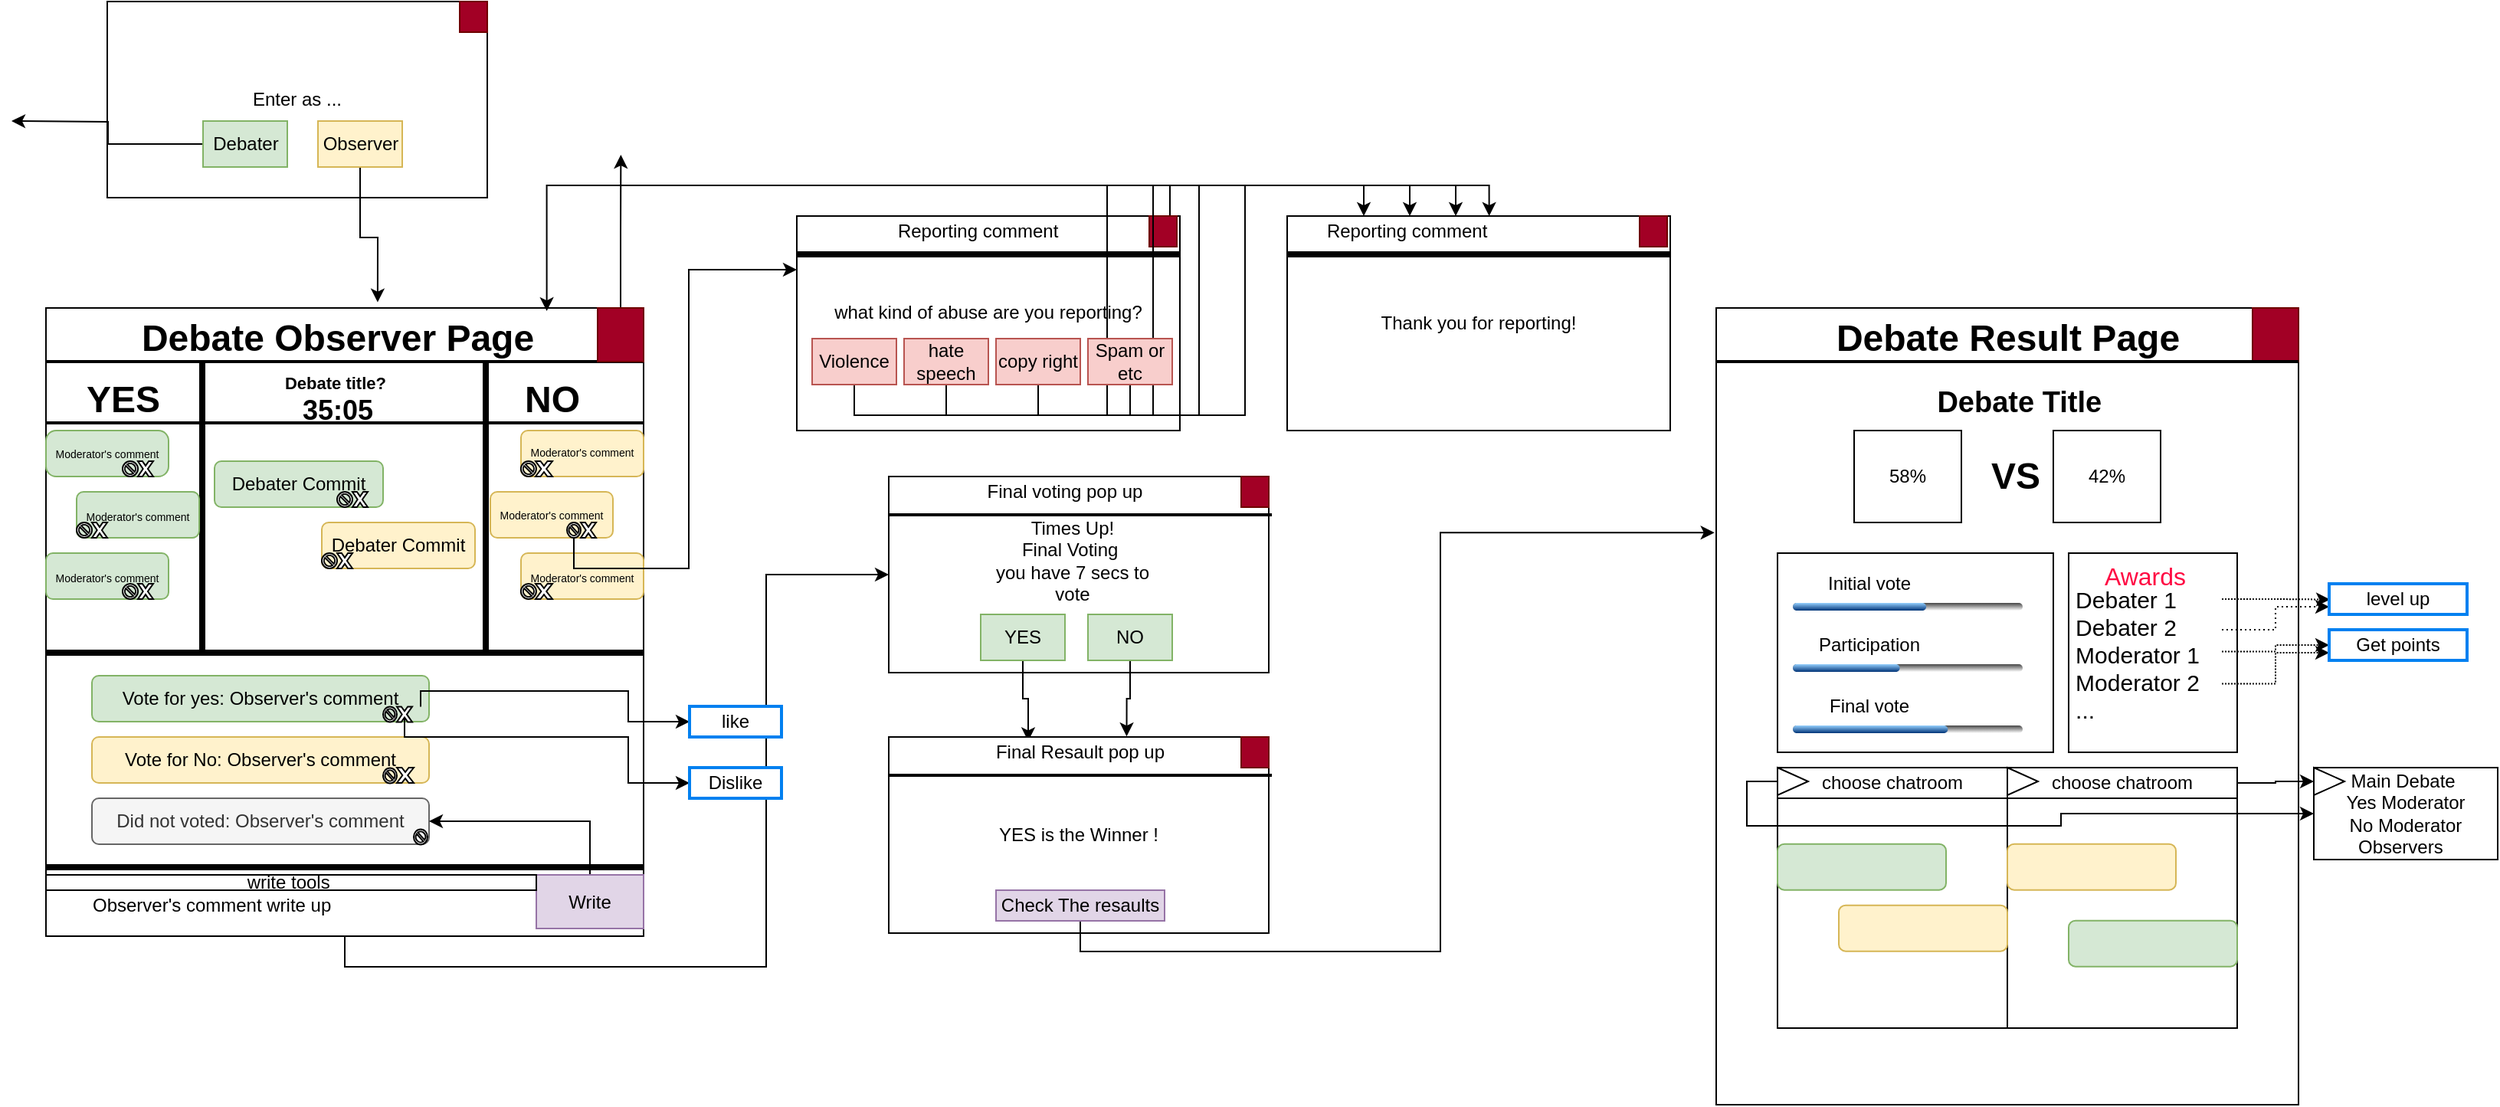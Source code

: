 <mxfile version="10.6.1" type="github"><diagram name="Page-1" id="9f46799a-70d6-7492-0946-bef42562c5a5"><mxGraphModel dx="2035" dy="1190" grid="1" gridSize="10" guides="0" tooltips="1" connect="1" arrows="1" fold="1" page="1" pageScale="1" pageWidth="1100" pageHeight="850" background="#ffffff" math="0" shadow="0"><root><mxCell id="0"/><mxCell id="1" parent="0"/><mxCell id="0BwkizLxuASDvBMF9xvJ-2" value="Enter as ..." style="rounded=0;whiteSpace=wrap;html=1;" vertex="1" parent="1"><mxGeometry x="70" y="40" width="248" height="128" as="geometry"/></mxCell><mxCell id="0BwkizLxuASDvBMF9xvJ-8" style="edgeStyle=orthogonalEdgeStyle;rounded=0;orthogonalLoop=1;jettySize=auto;html=1;exitX=0;exitY=0.5;exitDx=0;exitDy=0;" edge="1" parent="1" source="0BwkizLxuASDvBMF9xvJ-3"><mxGeometry relative="1" as="geometry"><mxPoint x="7.5" y="118" as="targetPoint"/></mxGeometry></mxCell><mxCell id="0BwkizLxuASDvBMF9xvJ-3" value="Debater" style="rounded=0;whiteSpace=wrap;html=1;fillColor=#d5e8d4;strokeColor=#82b366;" vertex="1" parent="1"><mxGeometry x="132.5" y="118" width="55" height="30" as="geometry"/></mxCell><mxCell id="0BwkizLxuASDvBMF9xvJ-64" style="edgeStyle=orthogonalEdgeStyle;rounded=0;orthogonalLoop=1;jettySize=auto;html=1;exitX=0.5;exitY=1;exitDx=0;exitDy=0;entryX=0.555;entryY=-0.009;entryDx=0;entryDy=0;entryPerimeter=0;" edge="1" parent="1" source="0BwkizLxuASDvBMF9xvJ-4" target="0BwkizLxuASDvBMF9xvJ-10"><mxGeometry relative="1" as="geometry"/></mxCell><mxCell id="0BwkizLxuASDvBMF9xvJ-4" value="Observer" style="rounded=0;whiteSpace=wrap;html=1;fillColor=#fff2cc;strokeColor=#d6b656;" vertex="1" parent="1"><mxGeometry x="207.5" y="118" width="55" height="30" as="geometry"/></mxCell><mxCell id="0BwkizLxuASDvBMF9xvJ-9" value="" style="rounded=0;whiteSpace=wrap;html=1;fillColor=#a20025;strokeColor=#6F0000;fontColor=#ffffff;" vertex="1" parent="1"><mxGeometry x="300" y="40" width="18" height="20" as="geometry"/></mxCell><mxCell id="0BwkizLxuASDvBMF9xvJ-216" style="edgeStyle=orthogonalEdgeStyle;rounded=0;orthogonalLoop=1;jettySize=auto;html=1;exitX=0.5;exitY=1;exitDx=0;exitDy=0;entryX=0;entryY=0.5;entryDx=0;entryDy=0;" edge="1" parent="1" source="0BwkizLxuASDvBMF9xvJ-10" target="0BwkizLxuASDvBMF9xvJ-102"><mxGeometry relative="1" as="geometry"/></mxCell><mxCell id="0BwkizLxuASDvBMF9xvJ-10" value="" style="rounded=0;whiteSpace=wrap;html=1;strokeColor=#000000;" vertex="1" parent="1"><mxGeometry x="30" y="240" width="390" height="410" as="geometry"/></mxCell><mxCell id="0BwkizLxuASDvBMF9xvJ-13" value="" style="line;strokeWidth=2;html=1;" vertex="1" parent="1"><mxGeometry x="30" y="270" width="390" height="10" as="geometry"/></mxCell><mxCell id="0BwkizLxuASDvBMF9xvJ-137" style="edgeStyle=orthogonalEdgeStyle;rounded=0;orthogonalLoop=1;jettySize=auto;html=1;exitX=0.5;exitY=0;exitDx=0;exitDy=0;" edge="1" parent="1" source="0BwkizLxuASDvBMF9xvJ-14"><mxGeometry relative="1" as="geometry"><mxPoint x="405.176" y="140" as="targetPoint"/></mxGeometry></mxCell><mxCell id="0BwkizLxuASDvBMF9xvJ-14" value="" style="rounded=0;whiteSpace=wrap;html=1;fillColor=#a20025;strokeColor=#6F0000;fontColor=#ffffff;" vertex="1" parent="1"><mxGeometry x="390" y="240" width="30" height="35" as="geometry"/></mxCell><mxCell id="0BwkizLxuASDvBMF9xvJ-16" value="" style="line;strokeWidth=2;html=1;" vertex="1" parent="1"><mxGeometry x="30" y="310" width="390" height="10" as="geometry"/></mxCell><mxCell id="0BwkizLxuASDvBMF9xvJ-20" value="" style="line;strokeWidth=4;html=1;perimeter=backbonePerimeter;points=[];outlineConnect=0;rotation=90;" vertex="1" parent="1"><mxGeometry x="221" y="366" width="192" height="10" as="geometry"/></mxCell><mxCell id="0BwkizLxuASDvBMF9xvJ-21" value="" style="line;strokeWidth=4;html=1;perimeter=backbonePerimeter;points=[];outlineConnect=0;rotation=90;" vertex="1" parent="1"><mxGeometry x="36" y="360" width="192" height="20" as="geometry"/></mxCell><mxCell id="0BwkizLxuASDvBMF9xvJ-22" value="" style="line;strokeWidth=4;html=1;perimeter=backbonePerimeter;points=[];outlineConnect=0;" vertex="1" parent="1"><mxGeometry x="30" y="460" width="390" height="10" as="geometry"/></mxCell><mxCell id="0BwkizLxuASDvBMF9xvJ-23" value="" style="line;strokeWidth=4;html=1;perimeter=backbonePerimeter;points=[];outlineConnect=0;" vertex="1" parent="1"><mxGeometry x="30" y="600" width="390" height="10" as="geometry"/></mxCell><mxCell id="0BwkizLxuASDvBMF9xvJ-24" value="Vote for yes: Observer's comment" style="rounded=1;whiteSpace=wrap;html=1;strokeColor=#82b366;fillColor=#d5e8d4;" vertex="1" parent="1"><mxGeometry x="60" y="480" width="220" height="30" as="geometry"/></mxCell><mxCell id="0BwkizLxuASDvBMF9xvJ-25" value="&lt;div style=&quot;text-align: left&quot;&gt;&lt;span&gt;Vote for No: Observer's comment&lt;/span&gt;&lt;/div&gt;" style="rounded=1;whiteSpace=wrap;html=1;strokeColor=#d6b656;fillColor=#fff2cc;" vertex="1" parent="1"><mxGeometry x="60" y="520" width="220" height="30" as="geometry"/></mxCell><mxCell id="0BwkizLxuASDvBMF9xvJ-26" value="&lt;span&gt;Did not voted: Observer's comment&lt;/span&gt;" style="rounded=1;whiteSpace=wrap;html=1;strokeColor=#666666;fillColor=#f5f5f5;fontColor=#333333;" vertex="1" parent="1"><mxGeometry x="60" y="560" width="220" height="30" as="geometry"/></mxCell><mxCell id="0BwkizLxuASDvBMF9xvJ-28" value="&lt;font style=&quot;font-size: 7px ; line-height: 300%&quot;&gt;Moderator's comment&lt;/font&gt;" style="rounded=1;whiteSpace=wrap;html=1;strokeColor=#82b366;fillColor=#d5e8d4;arcSize=22;" vertex="1" parent="1"><mxGeometry x="30" y="320" width="80" height="30" as="geometry"/></mxCell><mxCell id="0BwkizLxuASDvBMF9xvJ-48" value="&lt;font style=&quot;font-size: 7px&quot;&gt;Moderator's comment&lt;/font&gt;" style="rounded=1;whiteSpace=wrap;html=1;strokeColor=#82b366;fillColor=#d5e8d4;" vertex="1" parent="1"><mxGeometry x="30" y="400" width="80" height="30" as="geometry"/></mxCell><mxCell id="0BwkizLxuASDvBMF9xvJ-29" value="&lt;span style=&quot;font-size: 7px ; line-height: 180%&quot;&gt;Moderator's comment&lt;/span&gt;" style="rounded=1;whiteSpace=wrap;html=1;strokeColor=#82b366;fillColor=#d5e8d4;" vertex="1" parent="1"><mxGeometry x="50" y="360" width="80" height="30" as="geometry"/></mxCell><mxCell id="0BwkizLxuASDvBMF9xvJ-32" value="Debater Commit" style="rounded=1;whiteSpace=wrap;html=1;strokeColor=#82b366;fillColor=#d5e8d4;" vertex="1" parent="1"><mxGeometry x="140" y="340" width="110" height="30" as="geometry"/></mxCell><mxCell id="0BwkizLxuASDvBMF9xvJ-33" value="&lt;span&gt;Debater Commit&lt;/span&gt;" style="rounded=1;whiteSpace=wrap;html=1;strokeColor=#d6b656;fillColor=#fff2cc;" vertex="1" parent="1"><mxGeometry x="210" y="380" width="100" height="30" as="geometry"/></mxCell><mxCell id="0BwkizLxuASDvBMF9xvJ-35" value="" style="rounded=0;whiteSpace=wrap;html=1;strokeColor=#000000;" vertex="1" parent="1"><mxGeometry x="1120" y="240" width="380" height="520" as="geometry"/></mxCell><mxCell id="0BwkizLxuASDvBMF9xvJ-65" style="edgeStyle=orthogonalEdgeStyle;rounded=0;orthogonalLoop=1;jettySize=auto;html=1;exitX=0.5;exitY=0;exitDx=0;exitDy=0;entryX=1;entryY=0.5;entryDx=0;entryDy=0;" edge="1" parent="1" source="0BwkizLxuASDvBMF9xvJ-36" target="0BwkizLxuASDvBMF9xvJ-26"><mxGeometry relative="1" as="geometry"/></mxCell><mxCell id="0BwkizLxuASDvBMF9xvJ-36" value="Write" style="rounded=0;whiteSpace=wrap;html=1;fillColor=#e1d5e7;strokeColor=#9673a6;" vertex="1" parent="1"><mxGeometry x="350" y="610" width="70" height="35" as="geometry"/></mxCell><mxCell id="0BwkizLxuASDvBMF9xvJ-37" value="" style="rounded=0;whiteSpace=wrap;html=1;fillColor=#a20025;strokeColor=#6F0000;fontColor=#ffffff;" vertex="1" parent="1"><mxGeometry x="1470" y="240" width="30" height="35" as="geometry"/></mxCell><mxCell id="0BwkizLxuASDvBMF9xvJ-38" value="write tools&amp;nbsp;" style="rounded=0;whiteSpace=wrap;html=1;strokeColor=#000000;" vertex="1" parent="1"><mxGeometry x="30" y="610" width="320" height="10" as="geometry"/></mxCell><mxCell id="0BwkizLxuASDvBMF9xvJ-42" value="YES" style="text;strokeColor=none;fillColor=none;html=1;fontSize=24;fontStyle=1;verticalAlign=middle;align=center;" vertex="1" parent="1"><mxGeometry x="30" y="280" width="100" height="40" as="geometry"/></mxCell><mxCell id="0BwkizLxuASDvBMF9xvJ-43" value="NO" style="text;strokeColor=none;fillColor=none;html=1;fontSize=24;fontStyle=1;verticalAlign=middle;align=center;" vertex="1" parent="1"><mxGeometry x="310" y="280" width="100" height="40" as="geometry"/></mxCell><mxCell id="0BwkizLxuASDvBMF9xvJ-44" value="&lt;font style=&quot;font-size: 18px&quot;&gt;35:05&lt;/font&gt;" style="text;strokeColor=none;fillColor=none;html=1;fontSize=24;fontStyle=1;verticalAlign=middle;align=center;" vertex="1" parent="1"><mxGeometry x="190" y="290" width="60" height="30" as="geometry"/></mxCell><mxCell id="0BwkizLxuASDvBMF9xvJ-45" value="&lt;font style=&quot;font-size: 11px&quot;&gt;Debate title?&amp;nbsp;&lt;/font&gt;" style="text;strokeColor=none;fillColor=none;html=1;fontSize=24;fontStyle=1;verticalAlign=middle;align=center;" vertex="1" parent="1"><mxGeometry x="170" y="280" width="100" height="10" as="geometry"/></mxCell><mxCell id="0BwkizLxuASDvBMF9xvJ-51" value="&lt;font style=&quot;font-size: 7px ; line-height: 260%&quot;&gt;Moderator's comment&lt;/font&gt;" style="rounded=1;whiteSpace=wrap;html=1;strokeColor=#d6b656;fillColor=#fff2cc;" vertex="1" parent="1"><mxGeometry x="340" y="320" width="80" height="30" as="geometry"/></mxCell><mxCell id="0BwkizLxuASDvBMF9xvJ-52" value="&lt;font style=&quot;font-size: 7px ; line-height: 200%&quot;&gt;Moderator's comment&lt;/font&gt;" style="rounded=1;whiteSpace=wrap;html=1;strokeColor=#d6b656;fillColor=#fff2cc;" vertex="1" parent="1"><mxGeometry x="340" y="400" width="80" height="30" as="geometry"/></mxCell><mxCell id="0BwkizLxuASDvBMF9xvJ-53" value="&lt;span style=&quot;font-size: 7px ; line-height: 220%&quot;&gt;Moderator's comment&lt;/span&gt;" style="rounded=1;whiteSpace=wrap;html=1;strokeColor=#d6b656;fillColor=#fff2cc;" vertex="1" parent="1"><mxGeometry x="320" y="360" width="80" height="30" as="geometry"/></mxCell><mxCell id="0BwkizLxuASDvBMF9xvJ-62" value="Observer's comment write up&amp;nbsp;" style="text;html=1;strokeColor=none;fillColor=none;align=center;verticalAlign=middle;whiteSpace=wrap;rounded=0;" vertex="1" parent="1"><mxGeometry x="40" y="620" width="200" height="20" as="geometry"/></mxCell><mxCell id="0BwkizLxuASDvBMF9xvJ-67" value="" style="verticalLabelPosition=bottom;verticalAlign=top;html=1;shape=mxgraph.basic.x;strokeColor=#000000;" vertex="1" parent="1"><mxGeometry x="230" y="360" width="10" height="10" as="geometry"/></mxCell><mxCell id="0BwkizLxuASDvBMF9xvJ-68" value="" style="verticalLabelPosition=bottom;verticalAlign=top;html=1;shape=mxgraph.basic.no_symbol;strokeColor=#000000;" vertex="1" parent="1"><mxGeometry x="220" y="360" width="10" height="10" as="geometry"/></mxCell><mxCell id="0BwkizLxuASDvBMF9xvJ-69" value="" style="shape=image;html=1;verticalAlign=top;verticalLabelPosition=bottom;labelBackgroundColor=#ffffff;imageAspect=0;aspect=fixed;image=https://cdn2.iconfinder.com/data/icons/flat-ui-icons-24-px/24/checkmark-24-128.png;strokeColor=#000000;" vertex="1" parent="1"><mxGeometry x="240" y="360" width="10" height="10" as="geometry"/></mxCell><mxCell id="0BwkizLxuASDvBMF9xvJ-70" value="" style="verticalLabelPosition=bottom;verticalAlign=top;html=1;shape=mxgraph.basic.x;strokeColor=#000000;" vertex="1" parent="1"><mxGeometry x="220" y="400" width="10" height="10" as="geometry"/></mxCell><mxCell id="0BwkizLxuASDvBMF9xvJ-71" value="" style="verticalLabelPosition=bottom;verticalAlign=top;html=1;shape=mxgraph.basic.no_symbol;strokeColor=#000000;" vertex="1" parent="1"><mxGeometry x="210" y="400" width="10" height="10" as="geometry"/></mxCell><mxCell id="0BwkizLxuASDvBMF9xvJ-72" value="" style="shape=image;html=1;verticalAlign=top;verticalLabelPosition=bottom;labelBackgroundColor=#ffffff;imageAspect=0;aspect=fixed;image=https://cdn2.iconfinder.com/data/icons/flat-ui-icons-24-px/24/checkmark-24-128.png;strokeColor=#000000;" vertex="1" parent="1"><mxGeometry x="230" y="400" width="10" height="10" as="geometry"/></mxCell><mxCell id="0BwkizLxuASDvBMF9xvJ-73" value="" style="verticalLabelPosition=bottom;verticalAlign=top;html=1;shape=mxgraph.basic.x;strokeColor=#000000;" vertex="1" parent="1"><mxGeometry x="60" y="380" width="10" height="10" as="geometry"/></mxCell><mxCell id="0BwkizLxuASDvBMF9xvJ-74" value="" style="verticalLabelPosition=bottom;verticalAlign=top;html=1;shape=mxgraph.basic.no_symbol;strokeColor=#000000;" vertex="1" parent="1"><mxGeometry x="50" y="380" width="10" height="10" as="geometry"/></mxCell><mxCell id="0BwkizLxuASDvBMF9xvJ-75" value="" style="shape=image;html=1;verticalAlign=top;verticalLabelPosition=bottom;labelBackgroundColor=#ffffff;imageAspect=0;aspect=fixed;image=https://cdn2.iconfinder.com/data/icons/flat-ui-icons-24-px/24/checkmark-24-128.png;strokeColor=#000000;" vertex="1" parent="1"><mxGeometry x="70" y="380" width="10" height="10" as="geometry"/></mxCell><mxCell id="0BwkizLxuASDvBMF9xvJ-77" value="" style="verticalLabelPosition=bottom;verticalAlign=top;html=1;shape=mxgraph.basic.x;strokeColor=#000000;" vertex="1" parent="1"><mxGeometry x="90" y="340" width="10" height="10" as="geometry"/></mxCell><mxCell id="0BwkizLxuASDvBMF9xvJ-78" value="" style="verticalLabelPosition=bottom;verticalAlign=top;html=1;shape=mxgraph.basic.no_symbol;strokeColor=#000000;" vertex="1" parent="1"><mxGeometry x="80" y="340" width="10" height="10" as="geometry"/></mxCell><mxCell id="0BwkizLxuASDvBMF9xvJ-79" value="" style="shape=image;html=1;verticalAlign=top;verticalLabelPosition=bottom;labelBackgroundColor=#ffffff;imageAspect=0;aspect=fixed;image=https://cdn2.iconfinder.com/data/icons/flat-ui-icons-24-px/24/checkmark-24-128.png;strokeColor=#000000;" vertex="1" parent="1"><mxGeometry x="100" y="340" width="10" height="10" as="geometry"/></mxCell><mxCell id="0BwkizLxuASDvBMF9xvJ-80" value="" style="verticalLabelPosition=bottom;verticalAlign=top;html=1;shape=mxgraph.basic.x;strokeColor=#000000;" vertex="1" parent="1"><mxGeometry x="90" y="420" width="10" height="10" as="geometry"/></mxCell><mxCell id="0BwkizLxuASDvBMF9xvJ-81" value="" style="verticalLabelPosition=bottom;verticalAlign=top;html=1;shape=mxgraph.basic.no_symbol;strokeColor=#000000;" vertex="1" parent="1"><mxGeometry x="80" y="420" width="10" height="10" as="geometry"/></mxCell><mxCell id="0BwkizLxuASDvBMF9xvJ-82" value="" style="shape=image;html=1;verticalAlign=top;verticalLabelPosition=bottom;labelBackgroundColor=#ffffff;imageAspect=0;aspect=fixed;image=https://cdn2.iconfinder.com/data/icons/flat-ui-icons-24-px/24/checkmark-24-128.png;strokeColor=#000000;" vertex="1" parent="1"><mxGeometry x="100" y="420" width="10" height="10" as="geometry"/></mxCell><mxCell id="0BwkizLxuASDvBMF9xvJ-83" value="" style="verticalLabelPosition=bottom;verticalAlign=top;html=1;shape=mxgraph.basic.x;strokeColor=#000000;" vertex="1" parent="1"><mxGeometry x="349.5" y="340" width="11" height="10" as="geometry"/></mxCell><mxCell id="0BwkizLxuASDvBMF9xvJ-84" value="" style="verticalLabelPosition=bottom;verticalAlign=top;html=1;shape=mxgraph.basic.no_symbol;strokeColor=#000000;" vertex="1" parent="1"><mxGeometry x="339.944" y="340" width="10" height="10" as="geometry"/></mxCell><mxCell id="0BwkizLxuASDvBMF9xvJ-85" value="" style="shape=image;html=1;verticalAlign=top;verticalLabelPosition=bottom;labelBackgroundColor=#ffffff;imageAspect=0;aspect=fixed;image=https://cdn2.iconfinder.com/data/icons/flat-ui-icons-24-px/24/checkmark-24-128.png;strokeColor=#000000;" vertex="1" parent="1"><mxGeometry x="359.944" y="340" width="10" height="10" as="geometry"/></mxCell><mxCell id="0BwkizLxuASDvBMF9xvJ-224" style="edgeStyle=orthogonalEdgeStyle;rounded=0;orthogonalLoop=1;jettySize=auto;html=1;exitX=0.5;exitY=0.71;exitDx=0;exitDy=0;exitPerimeter=0;entryX=0;entryY=0.5;entryDx=0;entryDy=0;" edge="1" parent="1" source="0BwkizLxuASDvBMF9xvJ-86" target="0BwkizLxuASDvBMF9xvJ-219"><mxGeometry relative="1" as="geometry"><Array as="points"><mxPoint x="264" y="520"/><mxPoint x="410" y="520"/><mxPoint x="410" y="550"/></Array></mxGeometry></mxCell><mxCell id="0BwkizLxuASDvBMF9xvJ-86" value="" style="verticalLabelPosition=bottom;verticalAlign=top;html=1;shape=mxgraph.basic.x;strokeColor=#000000;" vertex="1" parent="1"><mxGeometry x="259" y="500.222" width="10" height="10" as="geometry"/></mxCell><mxCell id="0BwkizLxuASDvBMF9xvJ-87" value="" style="verticalLabelPosition=bottom;verticalAlign=top;html=1;shape=mxgraph.basic.no_symbol;strokeColor=#000000;" vertex="1" parent="1"><mxGeometry x="250" y="500.222" width="9" height="10" as="geometry"/></mxCell><mxCell id="0BwkizLxuASDvBMF9xvJ-223" style="edgeStyle=orthogonalEdgeStyle;rounded=0;orthogonalLoop=1;jettySize=auto;html=1;exitX=0.5;exitY=0;exitDx=0;exitDy=0;" edge="1" parent="1" source="0BwkizLxuASDvBMF9xvJ-88" target="0BwkizLxuASDvBMF9xvJ-218"><mxGeometry relative="1" as="geometry"><Array as="points"><mxPoint x="274" y="490"/><mxPoint x="410" y="490"/><mxPoint x="410" y="510"/></Array></mxGeometry></mxCell><mxCell id="0BwkizLxuASDvBMF9xvJ-88" value="" style="shape=image;html=1;verticalAlign=top;verticalLabelPosition=bottom;labelBackgroundColor=#ffffff;imageAspect=0;aspect=fixed;image=https://cdn2.iconfinder.com/data/icons/flat-ui-icons-24-px/24/checkmark-24-128.png;strokeColor=#000000;" vertex="1" parent="1"><mxGeometry x="269" y="500.222" width="11" height="11" as="geometry"/></mxCell><mxCell id="0BwkizLxuASDvBMF9xvJ-89" value="" style="verticalLabelPosition=bottom;verticalAlign=top;html=1;shape=mxgraph.basic.x;strokeColor=#000000;" vertex="1" parent="1"><mxGeometry x="349.5" y="420" width="11" height="10" as="geometry"/></mxCell><mxCell id="0BwkizLxuASDvBMF9xvJ-90" value="" style="verticalLabelPosition=bottom;verticalAlign=top;html=1;shape=mxgraph.basic.no_symbol;strokeColor=#000000;" vertex="1" parent="1"><mxGeometry x="339.944" y="420" width="10" height="10" as="geometry"/></mxCell><mxCell id="0BwkizLxuASDvBMF9xvJ-91" value="" style="shape=image;html=1;verticalAlign=top;verticalLabelPosition=bottom;labelBackgroundColor=#ffffff;imageAspect=0;aspect=fixed;image=https://cdn2.iconfinder.com/data/icons/flat-ui-icons-24-px/24/checkmark-24-128.png;strokeColor=#000000;" vertex="1" parent="1"><mxGeometry x="359.944" y="420" width="10" height="10" as="geometry"/></mxCell><mxCell id="0BwkizLxuASDvBMF9xvJ-92" value="" style="shape=image;html=1;verticalAlign=top;verticalLabelPosition=bottom;labelBackgroundColor=#ffffff;imageAspect=0;aspect=fixed;image=https://cdn2.iconfinder.com/data/icons/flat-ui-icons-24-px/24/checkmark-24-128.png;strokeColor=#000000;" vertex="1" parent="1"><mxGeometry x="389" y="380" width="11" height="11" as="geometry"/></mxCell><mxCell id="0BwkizLxuASDvBMF9xvJ-112" style="edgeStyle=orthogonalEdgeStyle;rounded=0;orthogonalLoop=1;jettySize=auto;html=1;exitX=0.5;exitY=1;exitDx=0;exitDy=0;exitPerimeter=0;entryX=0;entryY=0.25;entryDx=0;entryDy=0;" edge="1" parent="1" source="0BwkizLxuASDvBMF9xvJ-93" target="0BwkizLxuASDvBMF9xvJ-113"><mxGeometry relative="1" as="geometry"><mxPoint x="490" y="430" as="targetPoint"/></mxGeometry></mxCell><mxCell id="0BwkizLxuASDvBMF9xvJ-93" value="" style="verticalLabelPosition=bottom;verticalAlign=top;html=1;shape=mxgraph.basic.no_symbol;strokeColor=#000000;" vertex="1" parent="1"><mxGeometry x="370" y="380" width="9" height="10" as="geometry"/></mxCell><mxCell id="0BwkizLxuASDvBMF9xvJ-94" value="" style="verticalLabelPosition=bottom;verticalAlign=top;html=1;shape=mxgraph.basic.x;strokeColor=#000000;" vertex="1" parent="1"><mxGeometry x="379" y="380" width="10" height="10" as="geometry"/></mxCell><mxCell id="0BwkizLxuASDvBMF9xvJ-95" value="" style="verticalLabelPosition=bottom;verticalAlign=top;html=1;shape=mxgraph.basic.x;strokeColor=#000000;" vertex="1" parent="1"><mxGeometry x="259" y="540" width="11" height="10" as="geometry"/></mxCell><mxCell id="0BwkizLxuASDvBMF9xvJ-96" value="" style="verticalLabelPosition=bottom;verticalAlign=top;html=1;shape=mxgraph.basic.no_symbol;strokeColor=#000000;" vertex="1" parent="1"><mxGeometry x="250" y="540.222" width="9" height="10" as="geometry"/></mxCell><mxCell id="0BwkizLxuASDvBMF9xvJ-97" value="" style="shape=image;html=1;verticalAlign=top;verticalLabelPosition=bottom;labelBackgroundColor=#ffffff;imageAspect=0;aspect=fixed;image=https://cdn2.iconfinder.com/data/icons/flat-ui-icons-24-px/24/checkmark-24-128.png;strokeColor=#000000;" vertex="1" parent="1"><mxGeometry x="269" y="540.222" width="11" height="11" as="geometry"/></mxCell><mxCell id="0BwkizLxuASDvBMF9xvJ-98" value="" style="verticalLabelPosition=bottom;verticalAlign=top;html=1;shape=mxgraph.basic.no_symbol;strokeColor=#000000;" vertex="1" parent="1"><mxGeometry x="270" y="580.222" width="9" height="10" as="geometry"/></mxCell><mxCell id="0BwkizLxuASDvBMF9xvJ-102" value="&lt;p style=&quot;line-height: 130%&quot;&gt;&lt;br&gt;&lt;/p&gt;" style="rounded=0;whiteSpace=wrap;html=1;" vertex="1" parent="1"><mxGeometry x="580" y="350" width="248" height="128" as="geometry"/></mxCell><mxCell id="0BwkizLxuASDvBMF9xvJ-146" style="edgeStyle=orthogonalEdgeStyle;rounded=0;orthogonalLoop=1;jettySize=auto;html=1;exitX=0.5;exitY=1;exitDx=0;exitDy=0;entryX=0.678;entryY=-0.02;entryDx=0;entryDy=0;entryPerimeter=0;" edge="1" parent="1" source="0BwkizLxuASDvBMF9xvJ-103" target="0BwkizLxuASDvBMF9xvJ-143"><mxGeometry relative="1" as="geometry"/></mxCell><mxCell id="0BwkizLxuASDvBMF9xvJ-103" value="NO" style="rounded=0;whiteSpace=wrap;html=1;fillColor=#d5e8d4;strokeColor=#82b366;" vertex="1" parent="1"><mxGeometry x="710" y="440" width="55" height="30" as="geometry"/></mxCell><mxCell id="0BwkizLxuASDvBMF9xvJ-145" style="edgeStyle=orthogonalEdgeStyle;rounded=0;orthogonalLoop=1;jettySize=auto;html=1;exitX=0.5;exitY=1;exitDx=0;exitDy=0;entryX=0.3;entryY=0.137;entryDx=0;entryDy=0;entryPerimeter=0;" edge="1" parent="1" source="0BwkizLxuASDvBMF9xvJ-104" target="0BwkizLxuASDvBMF9xvJ-143"><mxGeometry relative="1" as="geometry"/></mxCell><mxCell id="0BwkizLxuASDvBMF9xvJ-104" value="YES" style="rounded=0;whiteSpace=wrap;html=1;fillColor=#d5e8d4;strokeColor=#82b366;" vertex="1" parent="1"><mxGeometry x="640" y="440" width="55" height="30" as="geometry"/></mxCell><mxCell id="0BwkizLxuASDvBMF9xvJ-107" value="Times Up!&lt;br&gt;Final Voting&amp;nbsp;&lt;br&gt;you have 7 secs to vote&lt;br&gt;" style="text;html=1;strokeColor=none;fillColor=none;align=center;verticalAlign=middle;whiteSpace=wrap;rounded=0;" vertex="1" parent="1"><mxGeometry x="640" y="380" width="120" height="50" as="geometry"/></mxCell><mxCell id="0BwkizLxuASDvBMF9xvJ-109" value="" style="rounded=0;whiteSpace=wrap;html=1;fillColor=#a20025;strokeColor=#6F0000;fontColor=#ffffff;" vertex="1" parent="1"><mxGeometry x="810" y="350" width="18" height="20" as="geometry"/></mxCell><mxCell id="0BwkizLxuASDvBMF9xvJ-110" value="&lt;p style=&quot;line-height: 130%&quot;&gt;YES is the Winner !&lt;/p&gt;" style="rounded=0;whiteSpace=wrap;html=1;" vertex="1" parent="1"><mxGeometry x="580" y="520" width="248" height="128" as="geometry"/></mxCell><mxCell id="0BwkizLxuASDvBMF9xvJ-113" value="what kind of abuse are you reporting?&lt;br&gt;&amp;nbsp;" style="rounded=0;whiteSpace=wrap;html=1;strokeColor=#000000;" vertex="1" parent="1"><mxGeometry x="520" y="180" width="250" height="140" as="geometry"/></mxCell><mxCell id="0BwkizLxuASDvBMF9xvJ-116" value="" style="rounded=0;whiteSpace=wrap;html=1;fillColor=#a20025;strokeColor=#6F0000;fontColor=#ffffff;" vertex="1" parent="1"><mxGeometry x="810" y="520" width="18" height="20" as="geometry"/></mxCell><mxCell id="0BwkizLxuASDvBMF9xvJ-138" style="edgeStyle=orthogonalEdgeStyle;rounded=0;orthogonalLoop=1;jettySize=auto;html=1;exitX=0.75;exitY=0;exitDx=0;exitDy=0;entryX=0.838;entryY=0.005;entryDx=0;entryDy=0;entryPerimeter=0;" edge="1" parent="1" source="0BwkizLxuASDvBMF9xvJ-117" target="0BwkizLxuASDvBMF9xvJ-10"><mxGeometry relative="1" as="geometry"/></mxCell><mxCell id="0BwkizLxuASDvBMF9xvJ-117" value="" style="rounded=0;whiteSpace=wrap;html=1;fillColor=#a20025;strokeColor=#6F0000;fontColor=#ffffff;" vertex="1" parent="1"><mxGeometry x="750" y="180" width="18" height="20" as="geometry"/></mxCell><mxCell id="0BwkizLxuASDvBMF9xvJ-131" style="edgeStyle=orthogonalEdgeStyle;rounded=0;orthogonalLoop=1;jettySize=auto;html=1;exitX=0.5;exitY=1;exitDx=0;exitDy=0;entryX=0.25;entryY=0;entryDx=0;entryDy=0;" edge="1" parent="1" source="0BwkizLxuASDvBMF9xvJ-118" target="0BwkizLxuASDvBMF9xvJ-130"><mxGeometry relative="1" as="geometry"/></mxCell><mxCell id="0BwkizLxuASDvBMF9xvJ-118" value="Violence" style="rounded=0;whiteSpace=wrap;html=1;fillColor=#f8cecc;strokeColor=#b85450;" vertex="1" parent="1"><mxGeometry x="530" y="260" width="55" height="30" as="geometry"/></mxCell><mxCell id="0BwkizLxuASDvBMF9xvJ-132" style="edgeStyle=orthogonalEdgeStyle;rounded=0;orthogonalLoop=1;jettySize=auto;html=1;exitX=0.5;exitY=1;exitDx=0;exitDy=0;entryX=0.5;entryY=0;entryDx=0;entryDy=0;" edge="1" parent="1" source="0BwkizLxuASDvBMF9xvJ-119" target="0BwkizLxuASDvBMF9xvJ-130"><mxGeometry relative="1" as="geometry"/></mxCell><mxCell id="0BwkizLxuASDvBMF9xvJ-119" value="hate speech" style="rounded=0;whiteSpace=wrap;html=1;fillColor=#f8cecc;strokeColor=#b85450;" vertex="1" parent="1"><mxGeometry x="590" y="260" width="55" height="30" as="geometry"/></mxCell><mxCell id="0BwkizLxuASDvBMF9xvJ-134" style="edgeStyle=orthogonalEdgeStyle;rounded=0;orthogonalLoop=1;jettySize=auto;html=1;exitX=0.5;exitY=1;exitDx=0;exitDy=0;entryX=0.75;entryY=0;entryDx=0;entryDy=0;" edge="1" parent="1" source="0BwkizLxuASDvBMF9xvJ-120" target="0BwkizLxuASDvBMF9xvJ-130"><mxGeometry relative="1" as="geometry"/></mxCell><mxCell id="0BwkizLxuASDvBMF9xvJ-120" value="copy right" style="rounded=0;whiteSpace=wrap;html=1;fillColor=#f8cecc;strokeColor=#b85450;" vertex="1" parent="1"><mxGeometry x="650" y="260" width="55" height="30" as="geometry"/></mxCell><mxCell id="0BwkizLxuASDvBMF9xvJ-121" value="Thank you for reporting!" style="rounded=0;whiteSpace=wrap;html=1;strokeColor=#000000;" vertex="1" parent="1"><mxGeometry x="840" y="180" width="250" height="140" as="geometry"/></mxCell><mxCell id="0BwkizLxuASDvBMF9xvJ-122" value="" style="rounded=0;whiteSpace=wrap;html=1;fillColor=#a20025;strokeColor=#6F0000;fontColor=#ffffff;" vertex="1" parent="1"><mxGeometry x="1070" y="180" width="18" height="20" as="geometry"/></mxCell><mxCell id="0BwkizLxuASDvBMF9xvJ-136" style="edgeStyle=orthogonalEdgeStyle;rounded=0;orthogonalLoop=1;jettySize=auto;html=1;exitX=0.5;exitY=1;exitDx=0;exitDy=0;entryX=0.932;entryY=0;entryDx=0;entryDy=0;entryPerimeter=0;" edge="1" parent="1" source="0BwkizLxuASDvBMF9xvJ-126" target="0BwkizLxuASDvBMF9xvJ-130"><mxGeometry relative="1" as="geometry"/></mxCell><mxCell id="0BwkizLxuASDvBMF9xvJ-126" value="Spam or etc" style="rounded=0;whiteSpace=wrap;html=1;fillColor=#f8cecc;strokeColor=#b85450;" vertex="1" parent="1"><mxGeometry x="710" y="260" width="55" height="30" as="geometry"/></mxCell><mxCell id="0BwkizLxuASDvBMF9xvJ-127" value="" style="line;strokeWidth=4;html=1;perimeter=backbonePerimeter;points=[];outlineConnect=0;" vertex="1" parent="1"><mxGeometry x="520" y="200" width="250" height="10" as="geometry"/></mxCell><mxCell id="0BwkizLxuASDvBMF9xvJ-128" value="" style="line;strokeWidth=4;html=1;perimeter=backbonePerimeter;points=[];outlineConnect=0;" vertex="1" parent="1"><mxGeometry x="840" y="200" width="250" height="10" as="geometry"/></mxCell><mxCell id="0BwkizLxuASDvBMF9xvJ-129" value="Reporting comment&amp;nbsp;" style="text;html=1;strokeColor=none;fillColor=none;align=center;verticalAlign=middle;whiteSpace=wrap;rounded=0;" vertex="1" parent="1"><mxGeometry x="580" y="180" width="120" height="20" as="geometry"/></mxCell><mxCell id="0BwkizLxuASDvBMF9xvJ-130" value="Reporting comment&amp;nbsp;" style="text;html=1;strokeColor=none;fillColor=none;align=center;verticalAlign=middle;whiteSpace=wrap;rounded=0;" vertex="1" parent="1"><mxGeometry x="860" y="180" width="120" height="20" as="geometry"/></mxCell><mxCell id="0BwkizLxuASDvBMF9xvJ-140" value="" style="line;strokeWidth=2;html=1;" vertex="1" parent="1"><mxGeometry x="580" y="370" width="250" height="10" as="geometry"/></mxCell><mxCell id="0BwkizLxuASDvBMF9xvJ-141" value="" style="line;strokeWidth=2;html=1;" vertex="1" parent="1"><mxGeometry x="580" y="540" width="250" height="10" as="geometry"/></mxCell><mxCell id="0BwkizLxuASDvBMF9xvJ-142" value="Final voting pop up" style="text;html=1;strokeColor=none;fillColor=none;align=center;verticalAlign=middle;whiteSpace=wrap;rounded=0;" vertex="1" parent="1"><mxGeometry x="610" y="350" width="170" height="20" as="geometry"/></mxCell><mxCell id="0BwkizLxuASDvBMF9xvJ-143" value="Final Resault pop up" style="text;html=1;strokeColor=none;fillColor=none;align=center;verticalAlign=middle;whiteSpace=wrap;rounded=0;" vertex="1" parent="1"><mxGeometry x="620" y="520" width="170" height="20" as="geometry"/></mxCell><mxCell id="0BwkizLxuASDvBMF9xvJ-147" style="edgeStyle=orthogonalEdgeStyle;rounded=0;orthogonalLoop=1;jettySize=auto;html=1;exitX=0.5;exitY=1;exitDx=0;exitDy=0;entryX=-0.003;entryY=0.282;entryDx=0;entryDy=0;entryPerimeter=0;" edge="1" parent="1" source="0BwkizLxuASDvBMF9xvJ-144" target="0BwkizLxuASDvBMF9xvJ-35"><mxGeometry relative="1" as="geometry"/></mxCell><mxCell id="0BwkizLxuASDvBMF9xvJ-144" value="Check The resaults" style="rounded=0;whiteSpace=wrap;html=1;strokeColor=#9673a6;fillColor=#e1d5e7;" vertex="1" parent="1"><mxGeometry x="650" y="620" width="110" height="20" as="geometry"/></mxCell><mxCell id="0BwkizLxuASDvBMF9xvJ-148" value="" style="line;strokeWidth=2;html=1;" vertex="1" parent="1"><mxGeometry x="1120" y="270" width="380" height="10" as="geometry"/></mxCell><mxCell id="0BwkizLxuASDvBMF9xvJ-149" value="Debate Result Page" style="text;strokeColor=none;fillColor=none;html=1;fontSize=24;fontStyle=1;verticalAlign=middle;align=center;" vertex="1" parent="1"><mxGeometry x="1220" y="240" width="180" height="40" as="geometry"/></mxCell><mxCell id="0BwkizLxuASDvBMF9xvJ-150" value="Debate Observer Page" style="text;strokeColor=none;fillColor=none;html=1;fontSize=24;fontStyle=1;verticalAlign=middle;align=center;" vertex="1" parent="1"><mxGeometry x="170" y="240" width="100" height="40" as="geometry"/></mxCell><mxCell id="0BwkizLxuASDvBMF9xvJ-153" value="58%" style="rounded=0;whiteSpace=wrap;html=1;strokeColor=#000000;" vertex="1" parent="1"><mxGeometry x="1210" y="320" width="70" height="60" as="geometry"/></mxCell><mxCell id="0BwkizLxuASDvBMF9xvJ-155" value="&lt;font style=&quot;font-size: 19px&quot;&gt;Debate Title&amp;nbsp;&lt;/font&gt;" style="text;strokeColor=none;fillColor=none;html=1;fontSize=24;fontStyle=1;verticalAlign=middle;align=center;" vertex="1" parent="1"><mxGeometry x="1220" y="280" width="200" height="40" as="geometry"/></mxCell><mxCell id="0BwkizLxuASDvBMF9xvJ-156" value="42%" style="rounded=0;whiteSpace=wrap;html=1;strokeColor=#000000;" vertex="1" parent="1"><mxGeometry x="1340" y="320" width="70" height="60" as="geometry"/></mxCell><mxCell id="0BwkizLxuASDvBMF9xvJ-157" value="VS" style="text;strokeColor=none;fillColor=none;html=1;fontSize=24;fontStyle=1;verticalAlign=middle;align=center;" vertex="1" parent="1"><mxGeometry x="1280" y="330" width="70" height="40" as="geometry"/></mxCell><mxCell id="0BwkizLxuASDvBMF9xvJ-160" value="" style="rounded=0;whiteSpace=wrap;html=1;strokeColor=#000000;" vertex="1" parent="1"><mxGeometry x="1160" y="400" width="180" height="130" as="geometry"/></mxCell><mxCell id="0BwkizLxuASDvBMF9xvJ-161" value="" style="rounded=0;whiteSpace=wrap;html=1;strokeColor=#000000;" vertex="1" parent="1"><mxGeometry x="1350" y="400" width="110" height="130" as="geometry"/></mxCell><mxCell id="0BwkizLxuASDvBMF9xvJ-164" value="Initial vote&lt;br&gt;" style="text;html=1;strokeColor=none;fillColor=none;align=center;verticalAlign=middle;whiteSpace=wrap;rounded=0;" vertex="1" parent="1"><mxGeometry x="1180" y="410" width="80" height="20" as="geometry"/></mxCell><mxCell id="0BwkizLxuASDvBMF9xvJ-174" value="" style="verticalLabelPosition=bottom;verticalAlign=top;html=1;shadow=0;dashed=0;strokeWidth=1;shape=mxgraph.ios.iProgressBar;barPos=56.37;" vertex="1" parent="1"><mxGeometry x="1170" y="430" width="150" height="10" as="geometry"/></mxCell><mxCell id="0BwkizLxuASDvBMF9xvJ-175" value="Participation&lt;br&gt;" style="text;html=1;strokeColor=none;fillColor=none;align=center;verticalAlign=middle;whiteSpace=wrap;rounded=0;" vertex="1" parent="1"><mxGeometry x="1180" y="450" width="80" height="20" as="geometry"/></mxCell><mxCell id="0BwkizLxuASDvBMF9xvJ-176" value="" style="verticalLabelPosition=bottom;verticalAlign=top;html=1;shadow=0;dashed=0;strokeWidth=1;shape=mxgraph.ios.iProgressBar;barPos=44.86;" vertex="1" parent="1"><mxGeometry x="1170" y="470" width="150" height="10" as="geometry"/></mxCell><mxCell id="0BwkizLxuASDvBMF9xvJ-177" value="Final vote&lt;br&gt;" style="text;html=1;strokeColor=none;fillColor=none;align=center;verticalAlign=middle;whiteSpace=wrap;rounded=0;" vertex="1" parent="1"><mxGeometry x="1180" y="490" width="80" height="20" as="geometry"/></mxCell><mxCell id="0BwkizLxuASDvBMF9xvJ-178" value="" style="verticalLabelPosition=bottom;verticalAlign=top;html=1;shadow=0;dashed=0;strokeWidth=1;shape=mxgraph.ios.iProgressBar;barPos=65.78;" vertex="1" parent="1"><mxGeometry x="1170" y="510" width="150" height="10" as="geometry"/></mxCell><mxCell id="0BwkizLxuASDvBMF9xvJ-181" value="&lt;font style=&quot;font-size: 16px&quot; color=&quot;#ff0a43&quot;&gt;Awards&lt;/font&gt;" style="text;html=1;strokeColor=none;fillColor=none;align=center;verticalAlign=middle;whiteSpace=wrap;rounded=0;" vertex="1" parent="1"><mxGeometry x="1380" y="400" width="40" height="30" as="geometry"/></mxCell><mxCell id="0BwkizLxuASDvBMF9xvJ-182" value="&lt;p style=&quot;line-height: 60%&quot;&gt;&lt;/p&gt;&lt;div style=&quot;text-align: left ; font-size: 15px&quot;&gt;&lt;font style=&quot;font-size: 15px&quot;&gt;Debater 1&lt;/font&gt;&lt;/div&gt;&lt;div style=&quot;text-align: left ; font-size: 15px&quot;&gt;&lt;span&gt;&lt;font style=&quot;font-size: 15px&quot;&gt;Debater 2&lt;/font&gt;&lt;/span&gt;&lt;/div&gt;&lt;div style=&quot;text-align: left ; font-size: 15px&quot;&gt;&lt;font style=&quot;font-size: 15px&quot;&gt;&lt;span&gt;Moderator&lt;/span&gt;&lt;span&gt;&amp;nbsp;1&lt;/span&gt;&lt;/font&gt;&lt;/div&gt;&lt;div style=&quot;text-align: left ; font-size: 15px&quot;&gt;&lt;span&gt;&lt;font style=&quot;font-size: 15px&quot;&gt;Moderator 2&lt;/font&gt;&lt;/span&gt;&lt;/div&gt;&lt;div style=&quot;text-align: left ; font-size: 15px&quot;&gt;&lt;span&gt;&lt;font style=&quot;font-size: 15px&quot;&gt;...&lt;/font&gt;&lt;/span&gt;&lt;/div&gt;&lt;div style=&quot;text-align: left ; font-size: 15px&quot;&gt;&lt;br&gt;&lt;/div&gt;&lt;p&gt;&lt;/p&gt;" style="text;html=1;strokeColor=none;fillColor=none;align=center;verticalAlign=middle;whiteSpace=wrap;rounded=0;" vertex="1" parent="1"><mxGeometry x="1350" y="420" width="90" height="110" as="geometry"/></mxCell><mxCell id="0BwkizLxuASDvBMF9xvJ-190" style="edgeStyle=orthogonalEdgeStyle;rounded=0;orthogonalLoop=1;jettySize=auto;html=1;exitX=1;exitY=0.5;exitDx=0;exitDy=0;entryX=0.006;entryY=0.514;entryDx=0;entryDy=0;entryPerimeter=0;dashed=1;dashPattern=1 1;" edge="1" parent="1" source="0BwkizLxuASDvBMF9xvJ-183" target="0BwkizLxuASDvBMF9xvJ-189"><mxGeometry relative="1" as="geometry"/></mxCell><mxCell id="0BwkizLxuASDvBMF9xvJ-183" value="" style="shape=image;html=1;verticalAlign=top;verticalLabelPosition=bottom;labelBackgroundColor=#ffffff;imageAspect=0;aspect=fixed;image=https://cdn3.iconfinder.com/data/icons/faticons/32/arrow-up-01-128.png;strokeColor=#000000;" vertex="1" parent="1"><mxGeometry x="1430" y="420" width="20" height="20" as="geometry"/></mxCell><mxCell id="0BwkizLxuASDvBMF9xvJ-195" style="edgeStyle=orthogonalEdgeStyle;rounded=0;orthogonalLoop=1;jettySize=auto;html=1;exitX=1;exitY=0.5;exitDx=0;exitDy=0;entryX=0;entryY=0.75;entryDx=0;entryDy=0;dashed=1;dashPattern=1 2;" edge="1" parent="1" source="0BwkizLxuASDvBMF9xvJ-184" target="0BwkizLxuASDvBMF9xvJ-189"><mxGeometry relative="1" as="geometry"/></mxCell><mxCell id="0BwkizLxuASDvBMF9xvJ-184" value="" style="shape=image;html=1;verticalAlign=top;verticalLabelPosition=bottom;labelBackgroundColor=#ffffff;imageAspect=0;aspect=fixed;image=https://cdn3.iconfinder.com/data/icons/faticons/32/arrow-up-01-128.png;strokeColor=#000000;" vertex="1" parent="1"><mxGeometry x="1430" y="440" width="20" height="20" as="geometry"/></mxCell><mxCell id="0BwkizLxuASDvBMF9xvJ-196" style="edgeStyle=orthogonalEdgeStyle;rounded=0;orthogonalLoop=1;jettySize=auto;html=1;exitX=1;exitY=0.5;exitDx=0;exitDy=0;entryX=0;entryY=0.5;entryDx=0;entryDy=0;dashed=1;dashPattern=1 1;" edge="1" parent="1" source="0BwkizLxuASDvBMF9xvJ-185" target="0BwkizLxuASDvBMF9xvJ-193"><mxGeometry relative="1" as="geometry"/></mxCell><mxCell id="0BwkizLxuASDvBMF9xvJ-185" value="" style="shape=image;html=1;verticalAlign=top;verticalLabelPosition=bottom;labelBackgroundColor=#ffffff;imageAspect=0;aspect=fixed;image=https://cdn1.iconfinder.com/data/icons/ecommerce-v1-0-outline-1/96/Points_Coins_Stack-128.png;strokeColor=#000000;" vertex="1" parent="1"><mxGeometry x="1440" y="459.238" width="10" height="10" as="geometry"/></mxCell><mxCell id="0BwkizLxuASDvBMF9xvJ-197" style="edgeStyle=orthogonalEdgeStyle;rounded=0;orthogonalLoop=1;jettySize=auto;html=1;exitX=1;exitY=0.5;exitDx=0;exitDy=0;entryX=0;entryY=0.75;entryDx=0;entryDy=0;dashed=1;dashPattern=1 1;" edge="1" parent="1" source="0BwkizLxuASDvBMF9xvJ-186" target="0BwkizLxuASDvBMF9xvJ-193"><mxGeometry relative="1" as="geometry"/></mxCell><mxCell id="0BwkizLxuASDvBMF9xvJ-186" value="" style="shape=image;html=1;verticalAlign=top;verticalLabelPosition=bottom;labelBackgroundColor=#ffffff;imageAspect=0;aspect=fixed;image=https://cdn1.iconfinder.com/data/icons/ecommerce-v1-0-outline-1/96/Points_Coins_Stack-128.png;strokeColor=#000000;" vertex="1" parent="1"><mxGeometry x="1440" y="480.238" width="10" height="10" as="geometry"/></mxCell><mxCell id="0BwkizLxuASDvBMF9xvJ-189" value="level up" style="text;html=1;strokeColor=#0080F0;fillColor=#ffffff;align=center;verticalAlign=middle;whiteSpace=wrap;rounded=0;shadow=0;dashed=0;fontFamily=Helvetica;fontSize=12;fontColor=#000000;strokeWidth=2;" vertex="1" parent="1"><mxGeometry x="1520" y="420" width="90" height="20" as="geometry"/></mxCell><mxCell id="0BwkizLxuASDvBMF9xvJ-193" value="Get points" style="text;html=1;strokeColor=#0080F0;fillColor=#ffffff;align=center;verticalAlign=middle;whiteSpace=wrap;rounded=0;shadow=0;dashed=0;fontFamily=Helvetica;fontSize=12;fontColor=#000000;strokeWidth=2;" vertex="1" parent="1"><mxGeometry x="1520" y="450" width="90" height="20" as="geometry"/></mxCell><mxCell id="0BwkizLxuASDvBMF9xvJ-198" value="" style="rounded=0;whiteSpace=wrap;html=1;strokeColor=#000000;" vertex="1" parent="1"><mxGeometry x="1160" y="540" width="150" height="170" as="geometry"/></mxCell><mxCell id="0BwkizLxuASDvBMF9xvJ-199" value="" style="rounded=0;whiteSpace=wrap;html=1;strokeColor=#000000;" vertex="1" parent="1"><mxGeometry x="1310" y="540" width="150" height="170" as="geometry"/></mxCell><mxCell id="0BwkizLxuASDvBMF9xvJ-200" value="choose chatroom" style="rounded=0;whiteSpace=wrap;html=1;strokeColor=#000000;" vertex="1" parent="1"><mxGeometry x="1160" y="540" width="150" height="20" as="geometry"/></mxCell><mxCell id="0BwkizLxuASDvBMF9xvJ-209" style="edgeStyle=orthogonalEdgeStyle;rounded=0;orthogonalLoop=1;jettySize=auto;html=1;exitX=1;exitY=0.5;exitDx=0;exitDy=0;entryX=0;entryY=0.5;entryDx=0;entryDy=0;" edge="1" parent="1" source="0BwkizLxuASDvBMF9xvJ-201" target="0BwkizLxuASDvBMF9xvJ-207"><mxGeometry relative="1" as="geometry"/></mxCell><mxCell id="0BwkizLxuASDvBMF9xvJ-201" value="choose chatroom" style="rounded=0;whiteSpace=wrap;html=1;strokeColor=#000000;" vertex="1" parent="1"><mxGeometry x="1310" y="540" width="150" height="20" as="geometry"/></mxCell><mxCell id="0BwkizLxuASDvBMF9xvJ-204" value="" style="triangle;whiteSpace=wrap;html=1;strokeColor=#000000;" vertex="1" parent="1"><mxGeometry x="1310" y="540" width="20" height="18" as="geometry"/></mxCell><mxCell id="0BwkizLxuASDvBMF9xvJ-211" style="edgeStyle=orthogonalEdgeStyle;rounded=0;orthogonalLoop=1;jettySize=auto;html=1;exitX=0;exitY=0.5;exitDx=0;exitDy=0;" edge="1" parent="1" source="0BwkizLxuASDvBMF9xvJ-205" target="0BwkizLxuASDvBMF9xvJ-206"><mxGeometry relative="1" as="geometry"/></mxCell><mxCell id="0BwkizLxuASDvBMF9xvJ-205" value="" style="triangle;whiteSpace=wrap;html=1;strokeColor=#000000;" vertex="1" parent="1"><mxGeometry x="1160" y="540" width="20" height="18" as="geometry"/></mxCell><mxCell id="0BwkizLxuASDvBMF9xvJ-206" value="Main Debate&amp;nbsp;&lt;br&gt;Yes Moderator&lt;br&gt;No Moderator&lt;br&gt;Observers&amp;nbsp;&amp;nbsp;&lt;br&gt;" style="rounded=0;whiteSpace=wrap;html=1;strokeColor=#000000;" vertex="1" parent="1"><mxGeometry x="1510" y="540" width="120" height="60" as="geometry"/></mxCell><mxCell id="0BwkizLxuASDvBMF9xvJ-207" value="" style="triangle;whiteSpace=wrap;html=1;strokeColor=#000000;" vertex="1" parent="1"><mxGeometry x="1510" y="540" width="20" height="18" as="geometry"/></mxCell><mxCell id="0BwkizLxuASDvBMF9xvJ-212" value="" style="rounded=1;whiteSpace=wrap;html=1;strokeColor=#82b366;fillColor=#d5e8d4;" vertex="1" parent="1"><mxGeometry x="1160" y="589.833" width="110" height="30" as="geometry"/></mxCell><mxCell id="0BwkizLxuASDvBMF9xvJ-213" value="" style="rounded=1;whiteSpace=wrap;html=1;strokeColor=#d6b656;fillColor=#fff2cc;" vertex="1" parent="1"><mxGeometry x="1200" y="629.833" width="110" height="30" as="geometry"/></mxCell><mxCell id="0BwkizLxuASDvBMF9xvJ-214" value="" style="rounded=1;whiteSpace=wrap;html=1;strokeColor=#d6b656;fillColor=#fff2cc;" vertex="1" parent="1"><mxGeometry x="1310" y="589.833" width="110" height="30" as="geometry"/></mxCell><mxCell id="0BwkizLxuASDvBMF9xvJ-215" value="" style="rounded=1;whiteSpace=wrap;html=1;strokeColor=#82b366;fillColor=#d5e8d4;" vertex="1" parent="1"><mxGeometry x="1350" y="639.833" width="110" height="30" as="geometry"/></mxCell><mxCell id="0BwkizLxuASDvBMF9xvJ-218" value="like" style="text;html=1;strokeColor=#0080F0;fillColor=#ffffff;align=center;verticalAlign=middle;whiteSpace=wrap;rounded=0;shadow=0;dashed=0;fontFamily=Helvetica;fontSize=12;fontColor=#000000;strokeWidth=2;" vertex="1" parent="1"><mxGeometry x="450" y="500" width="60" height="20" as="geometry"/></mxCell><mxCell id="0BwkizLxuASDvBMF9xvJ-219" value="Dislike" style="text;html=1;strokeColor=#0080F0;fillColor=#ffffff;align=center;verticalAlign=middle;whiteSpace=wrap;rounded=0;shadow=0;dashed=0;fontFamily=Helvetica;fontSize=12;fontColor=#000000;strokeWidth=2;" vertex="1" parent="1"><mxGeometry x="450" y="540" width="60" height="20" as="geometry"/></mxCell></root></mxGraphModel></diagram></mxfile>